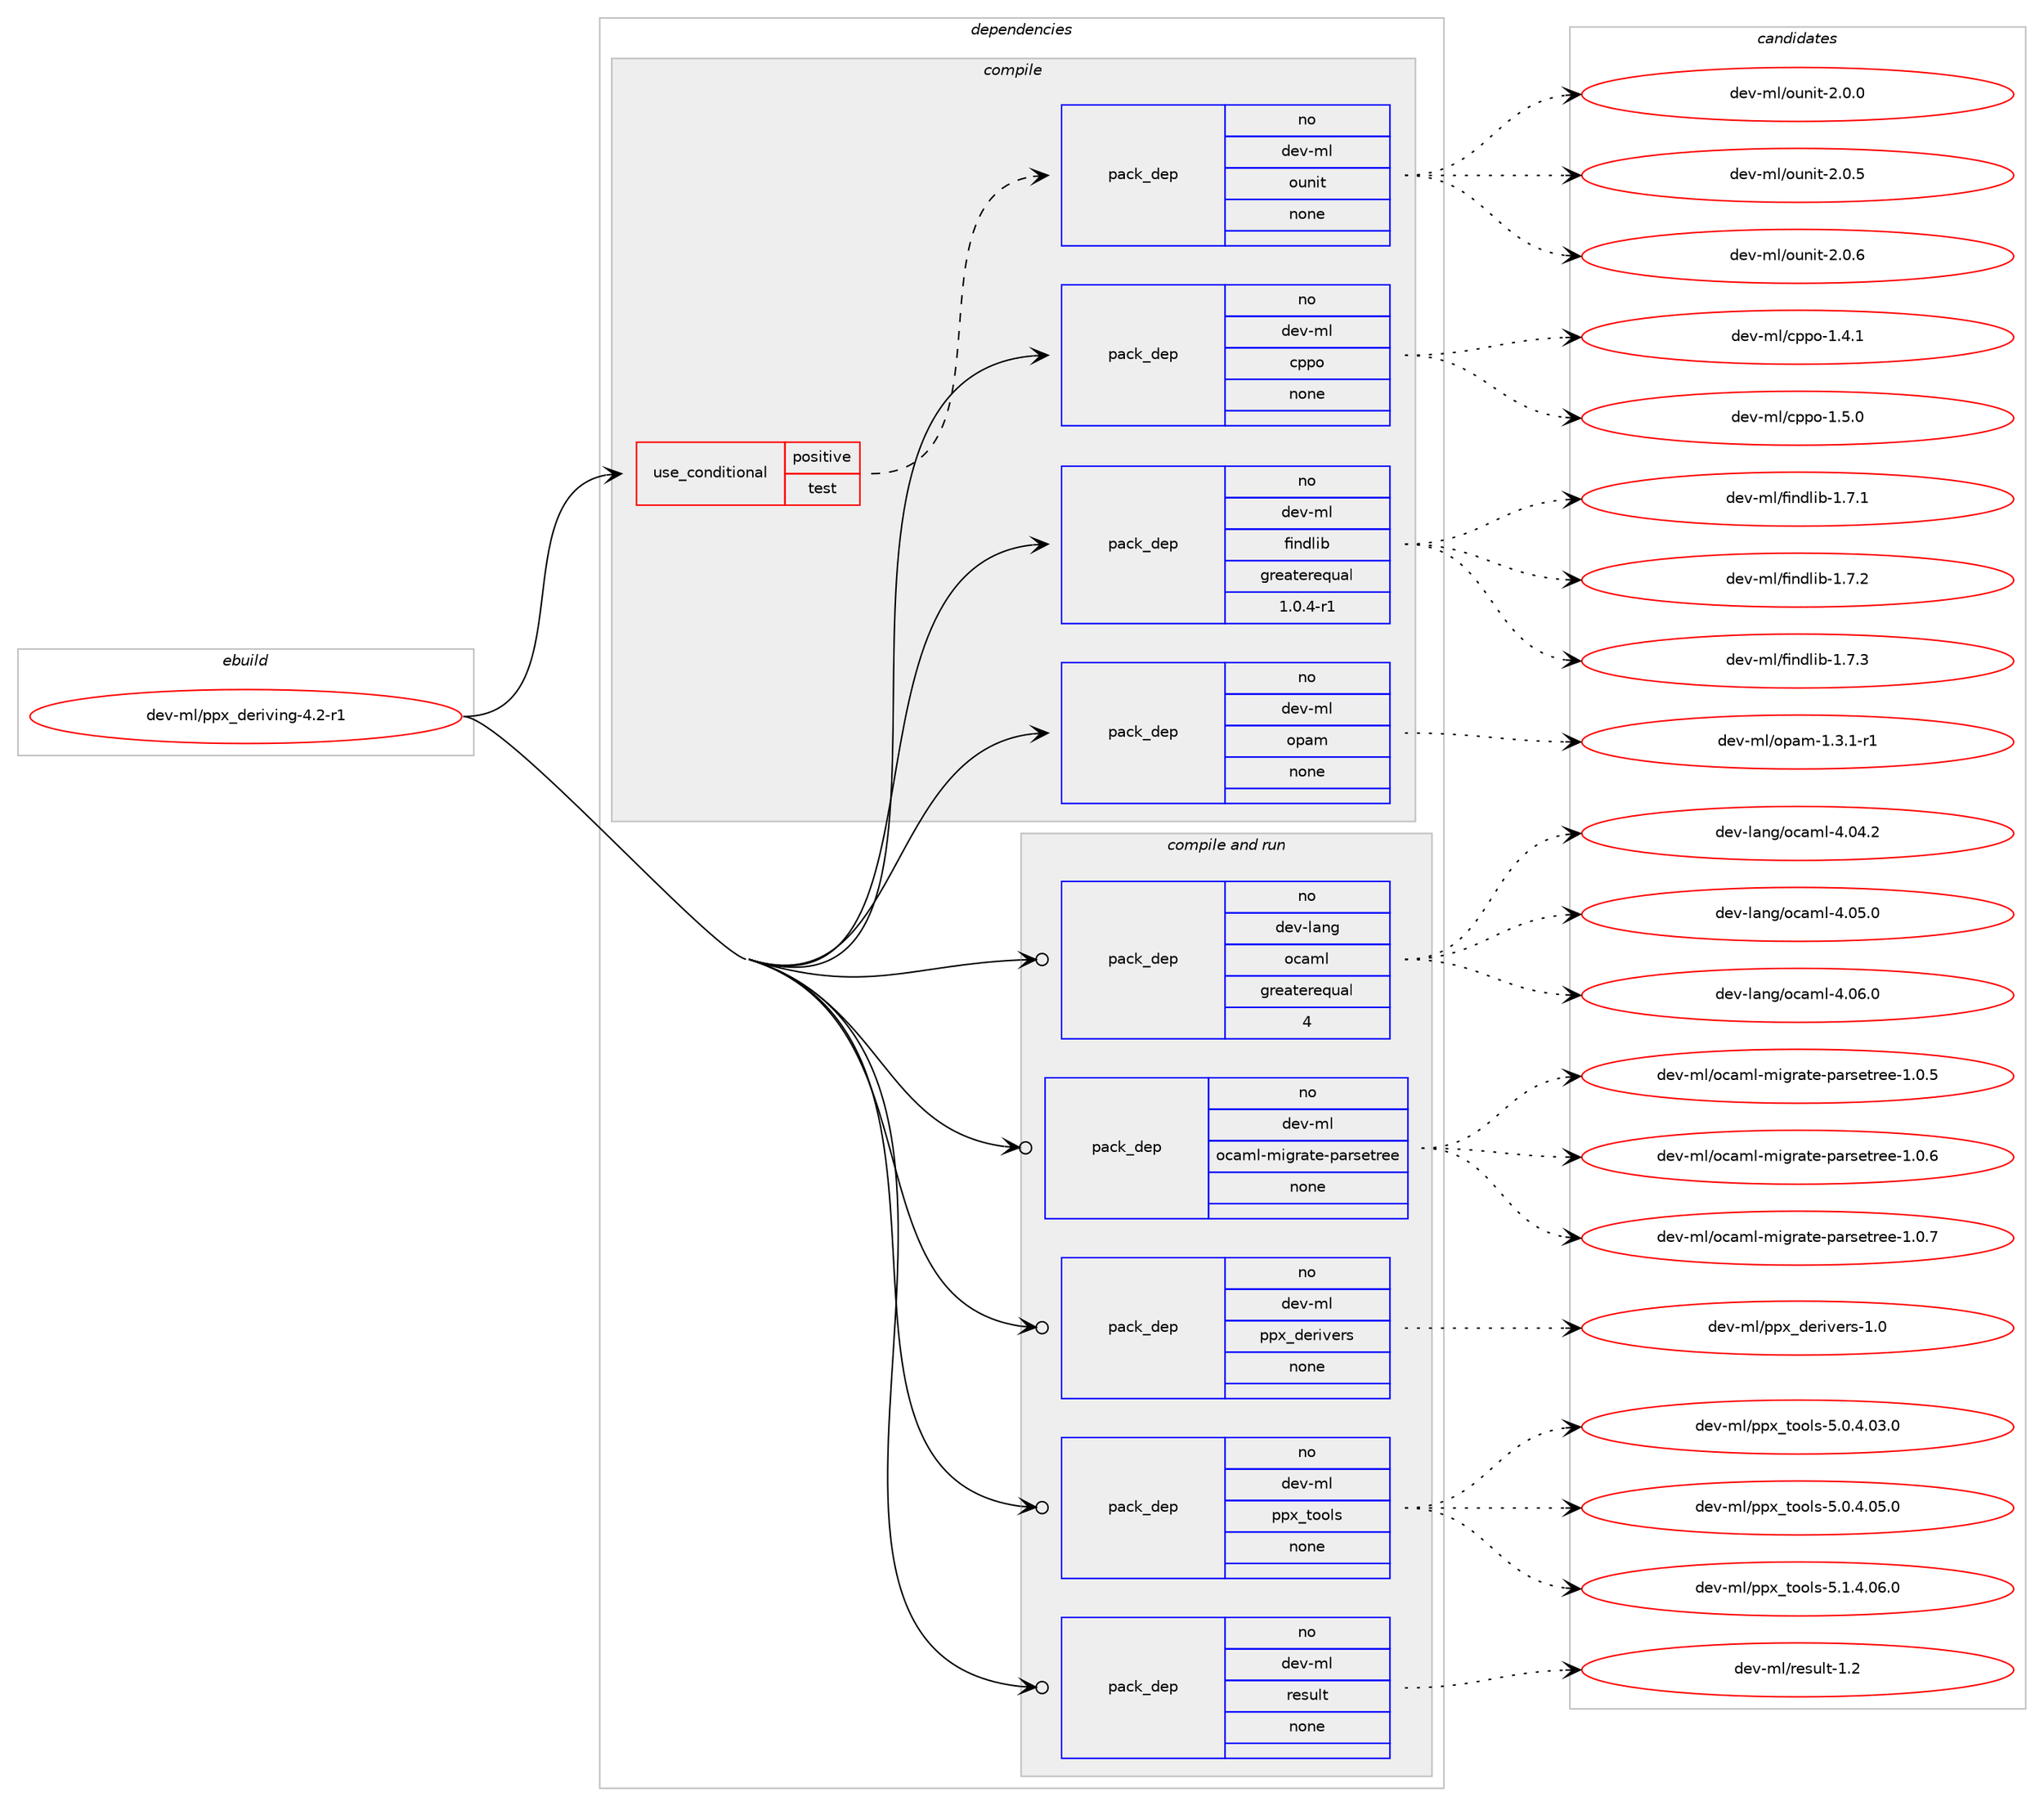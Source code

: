 digraph prolog {

# *************
# Graph options
# *************

newrank=true;
concentrate=true;
compound=true;
graph [rankdir=LR,fontname=Helvetica,fontsize=10,ranksep=1.5];#, ranksep=2.5, nodesep=0.2];
edge  [arrowhead=vee];
node  [fontname=Helvetica,fontsize=10];

# **********
# The ebuild
# **********

subgraph cluster_leftcol {
color=gray;
rank=same;
label=<<i>ebuild</i>>;
id [label="dev-ml/ppx_deriving-4.2-r1", color=red, width=4, href="../dev-ml/ppx_deriving-4.2-r1.svg"];
}

# ****************
# The dependencies
# ****************

subgraph cluster_midcol {
color=gray;
label=<<i>dependencies</i>>;
subgraph cluster_compile {
fillcolor="#eeeeee";
style=filled;
label=<<i>compile</i>>;
subgraph cond26600 {
dependency123805 [label=<<TABLE BORDER="0" CELLBORDER="1" CELLSPACING="0" CELLPADDING="4"><TR><TD ROWSPAN="3" CELLPADDING="10">use_conditional</TD></TR><TR><TD>positive</TD></TR><TR><TD>test</TD></TR></TABLE>>, shape=none, color=red];
subgraph pack93546 {
dependency123806 [label=<<TABLE BORDER="0" CELLBORDER="1" CELLSPACING="0" CELLPADDING="4" WIDTH="220"><TR><TD ROWSPAN="6" CELLPADDING="30">pack_dep</TD></TR><TR><TD WIDTH="110">no</TD></TR><TR><TD>dev-ml</TD></TR><TR><TD>ounit</TD></TR><TR><TD>none</TD></TR><TR><TD></TD></TR></TABLE>>, shape=none, color=blue];
}
dependency123805:e -> dependency123806:w [weight=20,style="dashed",arrowhead="vee"];
}
id:e -> dependency123805:w [weight=20,style="solid",arrowhead="vee"];
subgraph pack93547 {
dependency123807 [label=<<TABLE BORDER="0" CELLBORDER="1" CELLSPACING="0" CELLPADDING="4" WIDTH="220"><TR><TD ROWSPAN="6" CELLPADDING="30">pack_dep</TD></TR><TR><TD WIDTH="110">no</TD></TR><TR><TD>dev-ml</TD></TR><TR><TD>cppo</TD></TR><TR><TD>none</TD></TR><TR><TD></TD></TR></TABLE>>, shape=none, color=blue];
}
id:e -> dependency123807:w [weight=20,style="solid",arrowhead="vee"];
subgraph pack93548 {
dependency123808 [label=<<TABLE BORDER="0" CELLBORDER="1" CELLSPACING="0" CELLPADDING="4" WIDTH="220"><TR><TD ROWSPAN="6" CELLPADDING="30">pack_dep</TD></TR><TR><TD WIDTH="110">no</TD></TR><TR><TD>dev-ml</TD></TR><TR><TD>findlib</TD></TR><TR><TD>greaterequal</TD></TR><TR><TD>1.0.4-r1</TD></TR></TABLE>>, shape=none, color=blue];
}
id:e -> dependency123808:w [weight=20,style="solid",arrowhead="vee"];
subgraph pack93549 {
dependency123809 [label=<<TABLE BORDER="0" CELLBORDER="1" CELLSPACING="0" CELLPADDING="4" WIDTH="220"><TR><TD ROWSPAN="6" CELLPADDING="30">pack_dep</TD></TR><TR><TD WIDTH="110">no</TD></TR><TR><TD>dev-ml</TD></TR><TR><TD>opam</TD></TR><TR><TD>none</TD></TR><TR><TD></TD></TR></TABLE>>, shape=none, color=blue];
}
id:e -> dependency123809:w [weight=20,style="solid",arrowhead="vee"];
}
subgraph cluster_compileandrun {
fillcolor="#eeeeee";
style=filled;
label=<<i>compile and run</i>>;
subgraph pack93550 {
dependency123810 [label=<<TABLE BORDER="0" CELLBORDER="1" CELLSPACING="0" CELLPADDING="4" WIDTH="220"><TR><TD ROWSPAN="6" CELLPADDING="30">pack_dep</TD></TR><TR><TD WIDTH="110">no</TD></TR><TR><TD>dev-lang</TD></TR><TR><TD>ocaml</TD></TR><TR><TD>greaterequal</TD></TR><TR><TD>4</TD></TR></TABLE>>, shape=none, color=blue];
}
id:e -> dependency123810:w [weight=20,style="solid",arrowhead="odotvee"];
subgraph pack93551 {
dependency123811 [label=<<TABLE BORDER="0" CELLBORDER="1" CELLSPACING="0" CELLPADDING="4" WIDTH="220"><TR><TD ROWSPAN="6" CELLPADDING="30">pack_dep</TD></TR><TR><TD WIDTH="110">no</TD></TR><TR><TD>dev-ml</TD></TR><TR><TD>ocaml-migrate-parsetree</TD></TR><TR><TD>none</TD></TR><TR><TD></TD></TR></TABLE>>, shape=none, color=blue];
}
id:e -> dependency123811:w [weight=20,style="solid",arrowhead="odotvee"];
subgraph pack93552 {
dependency123812 [label=<<TABLE BORDER="0" CELLBORDER="1" CELLSPACING="0" CELLPADDING="4" WIDTH="220"><TR><TD ROWSPAN="6" CELLPADDING="30">pack_dep</TD></TR><TR><TD WIDTH="110">no</TD></TR><TR><TD>dev-ml</TD></TR><TR><TD>ppx_derivers</TD></TR><TR><TD>none</TD></TR><TR><TD></TD></TR></TABLE>>, shape=none, color=blue];
}
id:e -> dependency123812:w [weight=20,style="solid",arrowhead="odotvee"];
subgraph pack93553 {
dependency123813 [label=<<TABLE BORDER="0" CELLBORDER="1" CELLSPACING="0" CELLPADDING="4" WIDTH="220"><TR><TD ROWSPAN="6" CELLPADDING="30">pack_dep</TD></TR><TR><TD WIDTH="110">no</TD></TR><TR><TD>dev-ml</TD></TR><TR><TD>ppx_tools</TD></TR><TR><TD>none</TD></TR><TR><TD></TD></TR></TABLE>>, shape=none, color=blue];
}
id:e -> dependency123813:w [weight=20,style="solid",arrowhead="odotvee"];
subgraph pack93554 {
dependency123814 [label=<<TABLE BORDER="0" CELLBORDER="1" CELLSPACING="0" CELLPADDING="4" WIDTH="220"><TR><TD ROWSPAN="6" CELLPADDING="30">pack_dep</TD></TR><TR><TD WIDTH="110">no</TD></TR><TR><TD>dev-ml</TD></TR><TR><TD>result</TD></TR><TR><TD>none</TD></TR><TR><TD></TD></TR></TABLE>>, shape=none, color=blue];
}
id:e -> dependency123814:w [weight=20,style="solid",arrowhead="odotvee"];
}
subgraph cluster_run {
fillcolor="#eeeeee";
style=filled;
label=<<i>run</i>>;
}
}

# **************
# The candidates
# **************

subgraph cluster_choices {
rank=same;
color=gray;
label=<<i>candidates</i>>;

subgraph choice93546 {
color=black;
nodesep=1;
choice1001011184510910847111117110105116455046484648 [label="dev-ml/ounit-2.0.0", color=red, width=4,href="../dev-ml/ounit-2.0.0.svg"];
choice1001011184510910847111117110105116455046484653 [label="dev-ml/ounit-2.0.5", color=red, width=4,href="../dev-ml/ounit-2.0.5.svg"];
choice1001011184510910847111117110105116455046484654 [label="dev-ml/ounit-2.0.6", color=red, width=4,href="../dev-ml/ounit-2.0.6.svg"];
dependency123806:e -> choice1001011184510910847111117110105116455046484648:w [style=dotted,weight="100"];
dependency123806:e -> choice1001011184510910847111117110105116455046484653:w [style=dotted,weight="100"];
dependency123806:e -> choice1001011184510910847111117110105116455046484654:w [style=dotted,weight="100"];
}
subgraph choice93547 {
color=black;
nodesep=1;
choice100101118451091084799112112111454946524649 [label="dev-ml/cppo-1.4.1", color=red, width=4,href="../dev-ml/cppo-1.4.1.svg"];
choice100101118451091084799112112111454946534648 [label="dev-ml/cppo-1.5.0", color=red, width=4,href="../dev-ml/cppo-1.5.0.svg"];
dependency123807:e -> choice100101118451091084799112112111454946524649:w [style=dotted,weight="100"];
dependency123807:e -> choice100101118451091084799112112111454946534648:w [style=dotted,weight="100"];
}
subgraph choice93548 {
color=black;
nodesep=1;
choice100101118451091084710210511010010810598454946554649 [label="dev-ml/findlib-1.7.1", color=red, width=4,href="../dev-ml/findlib-1.7.1.svg"];
choice100101118451091084710210511010010810598454946554650 [label="dev-ml/findlib-1.7.2", color=red, width=4,href="../dev-ml/findlib-1.7.2.svg"];
choice100101118451091084710210511010010810598454946554651 [label="dev-ml/findlib-1.7.3", color=red, width=4,href="../dev-ml/findlib-1.7.3.svg"];
dependency123808:e -> choice100101118451091084710210511010010810598454946554649:w [style=dotted,weight="100"];
dependency123808:e -> choice100101118451091084710210511010010810598454946554650:w [style=dotted,weight="100"];
dependency123808:e -> choice100101118451091084710210511010010810598454946554651:w [style=dotted,weight="100"];
}
subgraph choice93549 {
color=black;
nodesep=1;
choice1001011184510910847111112971094549465146494511449 [label="dev-ml/opam-1.3.1-r1", color=red, width=4,href="../dev-ml/opam-1.3.1-r1.svg"];
dependency123809:e -> choice1001011184510910847111112971094549465146494511449:w [style=dotted,weight="100"];
}
subgraph choice93550 {
color=black;
nodesep=1;
choice100101118451089711010347111999710910845524648524650 [label="dev-lang/ocaml-4.04.2", color=red, width=4,href="../dev-lang/ocaml-4.04.2.svg"];
choice100101118451089711010347111999710910845524648534648 [label="dev-lang/ocaml-4.05.0", color=red, width=4,href="../dev-lang/ocaml-4.05.0.svg"];
choice100101118451089711010347111999710910845524648544648 [label="dev-lang/ocaml-4.06.0", color=red, width=4,href="../dev-lang/ocaml-4.06.0.svg"];
dependency123810:e -> choice100101118451089711010347111999710910845524648524650:w [style=dotted,weight="100"];
dependency123810:e -> choice100101118451089711010347111999710910845524648534648:w [style=dotted,weight="100"];
dependency123810:e -> choice100101118451089711010347111999710910845524648544648:w [style=dotted,weight="100"];
}
subgraph choice93551 {
color=black;
nodesep=1;
choice1001011184510910847111999710910845109105103114971161014511297114115101116114101101454946484653 [label="dev-ml/ocaml-migrate-parsetree-1.0.5", color=red, width=4,href="../dev-ml/ocaml-migrate-parsetree-1.0.5.svg"];
choice1001011184510910847111999710910845109105103114971161014511297114115101116114101101454946484654 [label="dev-ml/ocaml-migrate-parsetree-1.0.6", color=red, width=4,href="../dev-ml/ocaml-migrate-parsetree-1.0.6.svg"];
choice1001011184510910847111999710910845109105103114971161014511297114115101116114101101454946484655 [label="dev-ml/ocaml-migrate-parsetree-1.0.7", color=red, width=4,href="../dev-ml/ocaml-migrate-parsetree-1.0.7.svg"];
dependency123811:e -> choice1001011184510910847111999710910845109105103114971161014511297114115101116114101101454946484653:w [style=dotted,weight="100"];
dependency123811:e -> choice1001011184510910847111999710910845109105103114971161014511297114115101116114101101454946484654:w [style=dotted,weight="100"];
dependency123811:e -> choice1001011184510910847111999710910845109105103114971161014511297114115101116114101101454946484655:w [style=dotted,weight="100"];
}
subgraph choice93552 {
color=black;
nodesep=1;
choice10010111845109108471121121209510010111410511810111411545494648 [label="dev-ml/ppx_derivers-1.0", color=red, width=4,href="../dev-ml/ppx_derivers-1.0.svg"];
dependency123812:e -> choice10010111845109108471121121209510010111410511810111411545494648:w [style=dotted,weight="100"];
}
subgraph choice93553 {
color=black;
nodesep=1;
choice1001011184510910847112112120951161111111081154553464846524648514648 [label="dev-ml/ppx_tools-5.0.4.03.0", color=red, width=4,href="../dev-ml/ppx_tools-5.0.4.03.0.svg"];
choice1001011184510910847112112120951161111111081154553464846524648534648 [label="dev-ml/ppx_tools-5.0.4.05.0", color=red, width=4,href="../dev-ml/ppx_tools-5.0.4.05.0.svg"];
choice1001011184510910847112112120951161111111081154553464946524648544648 [label="dev-ml/ppx_tools-5.1.4.06.0", color=red, width=4,href="../dev-ml/ppx_tools-5.1.4.06.0.svg"];
dependency123813:e -> choice1001011184510910847112112120951161111111081154553464846524648514648:w [style=dotted,weight="100"];
dependency123813:e -> choice1001011184510910847112112120951161111111081154553464846524648534648:w [style=dotted,weight="100"];
dependency123813:e -> choice1001011184510910847112112120951161111111081154553464946524648544648:w [style=dotted,weight="100"];
}
subgraph choice93554 {
color=black;
nodesep=1;
choice100101118451091084711410111511710811645494650 [label="dev-ml/result-1.2", color=red, width=4,href="../dev-ml/result-1.2.svg"];
dependency123814:e -> choice100101118451091084711410111511710811645494650:w [style=dotted,weight="100"];
}
}

}
